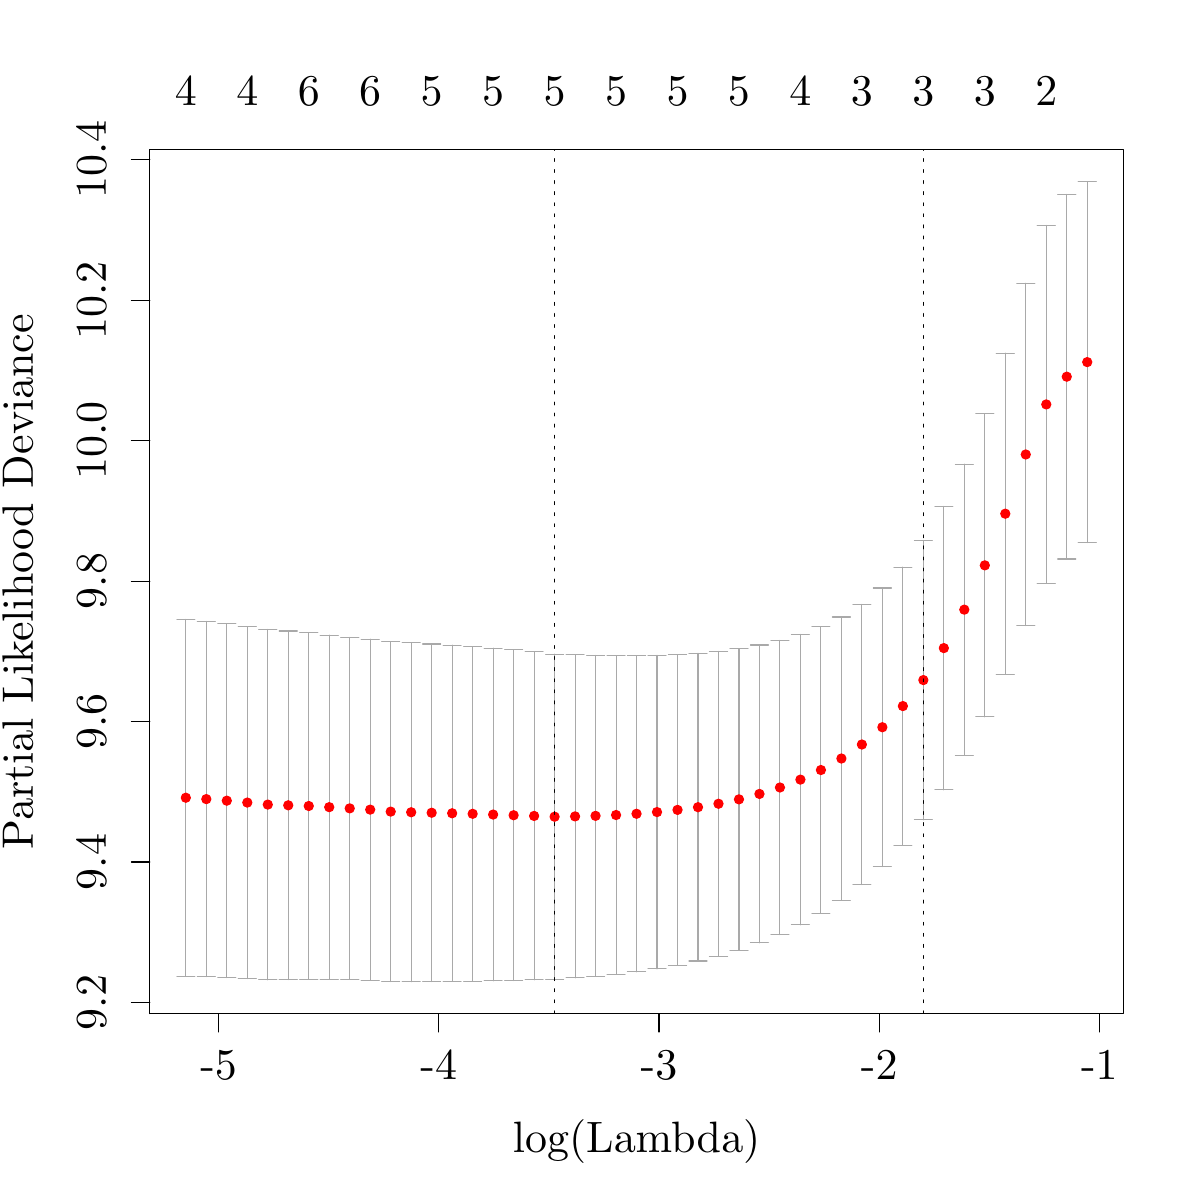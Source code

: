 % Created by tikzDevice version 0.8.1 on 2015-03-21 13:46:38
% !TEX encoding = UTF-8 Unicode
\documentclass[11pt]{memoir}
\nonstopmode

\usepackage{tikz}

\usepackage[active,tightpage,psfixbb]{preview}

\PreviewEnvironment{pgfpicture}

\setlength\PreviewBorder{0pt}

\usepackage{amsmath}
\newcommand{\SweaveOpts}[1]{}  % do not interfere with LaTeX
\newcommand{\SweaveInput}[1]{} % because they are not real TeX commands
\newcommand{\Sexpr}[1]{}       % will only be parsed by R


\usepackage{geometry}
\usepackage{amsmath}
\usepackage{lscape}
\geometry{verbose,tmargin=2.5cm,bmargin=2.5cm,lmargin=2.5cm,rmargin=2.5cm}


\begin{document}

\begin{tikzpicture}[x=1pt,y=1pt]
\definecolor{fillColor}{RGB}{255,255,255}
\path[use as bounding box,fill=fillColor,fill opacity=0.00] (0,0) rectangle (433.62,433.62);
\begin{scope}
\path[clip] (  0.00,  0.00) rectangle (433.62,433.62);
\definecolor{drawColor}{RGB}{0,0,0}

\path[draw=drawColor,line width= 0.4pt,line join=round,line cap=round] ( 78.98, 67.32) -- (397.26, 67.32);

\path[draw=drawColor,line width= 0.4pt,line join=round,line cap=round] ( 78.98, 67.32) -- ( 78.98, 60.72);

\path[draw=drawColor,line width= 0.4pt,line join=round,line cap=round] (158.55, 67.32) -- (158.55, 60.72);

\path[draw=drawColor,line width= 0.4pt,line join=round,line cap=round] (238.12, 67.32) -- (238.12, 60.72);

\path[draw=drawColor,line width= 0.4pt,line join=round,line cap=round] (317.69, 67.32) -- (317.69, 60.72);

\path[draw=drawColor,line width= 0.4pt,line join=round,line cap=round] (397.26, 67.32) -- (397.26, 60.72);

\node[text=drawColor,anchor=base,inner sep=0pt, outer sep=0pt, scale=  1.45] at ( 78.98, 43.56) {-5};

\node[text=drawColor,anchor=base,inner sep=0pt, outer sep=0pt, scale=  1.45] at (158.55, 43.56) {-4};

\node[text=drawColor,anchor=base,inner sep=0pt, outer sep=0pt, scale=  1.45] at (238.12, 43.56) {-3};

\node[text=drawColor,anchor=base,inner sep=0pt, outer sep=0pt, scale=  1.45] at (317.69, 43.56) {-2};

\node[text=drawColor,anchor=base,inner sep=0pt, outer sep=0pt, scale=  1.45] at (397.26, 43.56) {-1};

\path[draw=drawColor,line width= 0.4pt,line join=round,line cap=round] ( 54.12, 71.40) -- ( 54.12,375.88);

\path[draw=drawColor,line width= 0.4pt,line join=round,line cap=round] ( 54.12, 71.40) -- ( 47.52, 71.40);

\path[draw=drawColor,line width= 0.4pt,line join=round,line cap=round] ( 54.12,122.15) -- ( 47.52,122.15);

\path[draw=drawColor,line width= 0.4pt,line join=round,line cap=round] ( 54.12,172.90) -- ( 47.52,172.90);

\path[draw=drawColor,line width= 0.4pt,line join=round,line cap=round] ( 54.12,223.64) -- ( 47.52,223.64);

\path[draw=drawColor,line width= 0.4pt,line join=round,line cap=round] ( 54.12,274.39) -- ( 47.52,274.39);

\path[draw=drawColor,line width= 0.4pt,line join=round,line cap=round] ( 54.12,325.14) -- ( 47.52,325.14);

\path[draw=drawColor,line width= 0.4pt,line join=round,line cap=round] ( 54.12,375.88) -- ( 47.52,375.88);

\node[text=drawColor,rotate= 90.00,anchor=base,inner sep=0pt, outer sep=0pt, scale=  1.45] at ( 38.28, 71.40) {9.2};

\node[text=drawColor,rotate= 90.00,anchor=base,inner sep=0pt, outer sep=0pt, scale=  1.45] at ( 38.28,122.15) {9.4};

\node[text=drawColor,rotate= 90.00,anchor=base,inner sep=0pt, outer sep=0pt, scale=  1.45] at ( 38.28,172.90) {9.6};

\node[text=drawColor,rotate= 90.00,anchor=base,inner sep=0pt, outer sep=0pt, scale=  1.45] at ( 38.28,223.64) {9.8};

\node[text=drawColor,rotate= 90.00,anchor=base,inner sep=0pt, outer sep=0pt, scale=  1.45] at ( 38.28,274.39) {10.0};

\node[text=drawColor,rotate= 90.00,anchor=base,inner sep=0pt, outer sep=0pt, scale=  1.45] at ( 38.28,325.14) {10.2};

\node[text=drawColor,rotate= 90.00,anchor=base,inner sep=0pt, outer sep=0pt, scale=  1.45] at ( 38.28,375.88) {10.4};

\path[draw=drawColor,line width= 0.4pt,line join=round,line cap=round] ( 54.12, 67.32) --
	(405.90, 67.32) --
	(405.90,379.50) --
	( 54.12,379.50) --
	( 54.12, 67.32);
\end{scope}
\begin{scope}
\path[clip] (  0.00,  0.00) rectangle (433.62,433.62);
\definecolor{drawColor}{RGB}{0,0,0}

\node[text=drawColor,anchor=base,inner sep=0pt, outer sep=0pt, scale=  1.45] at (230.01, 17.16) {log(Lambda)};

\node[text=drawColor,rotate= 90.00,anchor=base,inner sep=0pt, outer sep=0pt, scale=  1.45] at ( 11.88,223.41) {Partial Likelihood Deviance};
\end{scope}
\begin{scope}
\path[clip] ( 54.12, 67.32) rectangle (405.90,379.50);
\definecolor{drawColor}{RGB}{169,169,169}

\path[draw=drawColor,line width= 0.4pt,line join=round,line cap=round] (392.87,367.94) -- (392.87,237.60);

\path[draw=drawColor,line width= 0.4pt,line join=round,line cap=round] (385.47,363.36) -- (385.47,231.64);

\path[draw=drawColor,line width= 0.4pt,line join=round,line cap=round] (378.07,352.15) -- (378.07,222.81);

\path[draw=drawColor,line width= 0.4pt,line join=round,line cap=round] (370.66,331.25) -- (370.66,207.53);

\path[draw=drawColor,line width= 0.4pt,line join=round,line cap=round] (363.26,306.01) -- (363.26,189.98);

\path[draw=drawColor,line width= 0.4pt,line join=round,line cap=round] (355.86,284.05) -- (355.86,174.62);

\path[draw=drawColor,line width= 0.4pt,line join=round,line cap=round] (348.45,265.89) -- (348.45,160.75);

\path[draw=drawColor,line width= 0.4pt,line join=round,line cap=round] (341.05,250.65) -- (341.05,148.20);

\path[draw=drawColor,line width= 0.4pt,line join=round,line cap=round] (333.65,238.34) -- (333.65,137.39);

\path[draw=drawColor,line width= 0.4pt,line join=round,line cap=round] (326.25,228.71) -- (326.25,128.25);

\path[draw=drawColor,line width= 0.4pt,line join=round,line cap=round] (318.84,221.14) -- (318.84,120.51);

\path[draw=drawColor,line width= 0.4pt,line join=round,line cap=round] (311.44,215.24) -- (311.44,113.94);

\path[draw=drawColor,line width= 0.4pt,line join=round,line cap=round] (304.04,210.68) -- (304.04,108.38);

\path[draw=drawColor,line width= 0.4pt,line join=round,line cap=round] (296.64,207.13) -- (296.64,103.62);

\path[draw=drawColor,line width= 0.4pt,line join=round,line cap=round] (289.23,204.33) -- (289.23, 99.46);

\path[draw=drawColor,line width= 0.4pt,line join=round,line cap=round] (281.83,202.19) -- (281.83, 95.94);

\path[draw=drawColor,line width= 0.4pt,line join=round,line cap=round] (274.43,200.55) -- (274.43, 92.92);

\path[draw=drawColor,line width= 0.4pt,line join=round,line cap=round] (267.02,199.23) -- (267.02, 90.31);

\path[draw=drawColor,line width= 0.4pt,line join=round,line cap=round] (259.62,198.22) -- (259.62, 88.13);

\path[draw=drawColor,line width= 0.4pt,line join=round,line cap=round] (252.22,197.53) -- (252.22, 86.35);

\path[draw=drawColor,line width= 0.4pt,line join=round,line cap=round] (244.82,197.08) -- (244.82, 84.84);

\path[draw=drawColor,line width= 0.4pt,line join=round,line cap=round] (237.41,196.81) -- (237.41, 83.54);

\path[draw=drawColor,line width= 0.4pt,line join=round,line cap=round] (230.01,196.68) -- (230.01, 82.45);

\path[draw=drawColor,line width= 0.4pt,line join=round,line cap=round] (222.61,196.67) -- (222.61, 81.56);

\path[draw=drawColor,line width= 0.4pt,line join=round,line cap=round] (215.20,196.77) -- (215.20, 80.84);

\path[draw=drawColor,line width= 0.4pt,line join=round,line cap=round] (207.80,196.96) -- (207.80, 80.26);

\path[draw=drawColor,line width= 0.4pt,line join=round,line cap=round] (200.40,197.20) -- (200.40, 79.80);

\path[draw=drawColor,line width= 0.4pt,line join=round,line cap=round] (193.00,198.04) -- (193.00, 79.52);

\path[draw=drawColor,line width= 0.4pt,line join=round,line cap=round] (185.59,198.76) -- (185.59, 79.31);

\path[draw=drawColor,line width= 0.4pt,line join=round,line cap=round] (178.19,199.37) -- (178.19, 79.18);

\path[draw=drawColor,line width= 0.4pt,line join=round,line cap=round] (170.79,199.98) -- (170.79, 79.11);

\path[draw=drawColor,line width= 0.4pt,line join=round,line cap=round] (163.39,200.47) -- (163.39, 79.02);

\path[draw=drawColor,line width= 0.4pt,line join=round,line cap=round] (155.98,200.91) -- (155.98, 78.94);

\path[draw=drawColor,line width= 0.4pt,line join=round,line cap=round] (148.58,201.33) -- (148.58, 78.88);

\path[draw=drawColor,line width= 0.4pt,line join=round,line cap=round] (141.18,201.79) -- (141.18, 78.90);

\path[draw=drawColor,line width= 0.4pt,line join=round,line cap=round] (133.77,202.67) -- (133.77, 79.45);

\path[draw=drawColor,line width= 0.4pt,line join=round,line cap=round] (126.37,203.30) -- (126.37, 79.72);

\path[draw=drawColor,line width= 0.4pt,line join=round,line cap=round] (118.97,204.08) -- (118.97, 79.82);

\path[draw=drawColor,line width= 0.4pt,line join=round,line cap=round] (111.57,204.99) -- (111.57, 79.75);

\path[draw=drawColor,line width= 0.4pt,line join=round,line cap=round] (104.16,205.59) -- (104.16, 79.65);

\path[draw=drawColor,line width= 0.4pt,line join=round,line cap=round] ( 96.76,206.17) -- ( 96.76, 79.58);

\path[draw=drawColor,line width= 0.4pt,line join=round,line cap=round] ( 89.36,207.21) -- ( 89.36, 80.00);

\path[draw=drawColor,line width= 0.4pt,line join=round,line cap=round] ( 81.95,208.19) -- ( 81.95, 80.40);

\path[draw=drawColor,line width= 0.4pt,line join=round,line cap=round] ( 74.55,209.03) -- ( 74.55, 80.69);

\path[draw=drawColor,line width= 0.4pt,line join=round,line cap=round] ( 67.15,209.80) -- ( 67.15, 80.92);

\path[draw=drawColor,line width= 0.4pt,line join=round,line cap=round] (389.61,367.94) -- (396.13,367.94);

\path[draw=drawColor,line width= 0.4pt,line join=round,line cap=round] (382.21,363.36) -- (388.73,363.36);

\path[draw=drawColor,line width= 0.4pt,line join=round,line cap=round] (374.81,352.15) -- (381.32,352.15);

\path[draw=drawColor,line width= 0.4pt,line join=round,line cap=round] (367.41,331.25) -- (373.92,331.25);

\path[draw=drawColor,line width= 0.4pt,line join=round,line cap=round] (360.00,306.01) -- (366.52,306.01);

\path[draw=drawColor,line width= 0.4pt,line join=round,line cap=round] (352.60,284.05) -- (359.11,284.05);

\path[draw=drawColor,line width= 0.4pt,line join=round,line cap=round] (345.20,265.89) -- (351.71,265.89);

\path[draw=drawColor,line width= 0.4pt,line join=round,line cap=round] (337.79,250.65) -- (344.31,250.65);

\path[draw=drawColor,line width= 0.4pt,line join=round,line cap=round] (330.39,238.34) -- (336.91,238.34);

\path[draw=drawColor,line width= 0.4pt,line join=round,line cap=round] (322.99,228.71) -- (329.50,228.71);

\path[draw=drawColor,line width= 0.4pt,line join=round,line cap=round] (315.59,221.14) -- (322.10,221.14);

\path[draw=drawColor,line width= 0.4pt,line join=round,line cap=round] (308.18,215.24) -- (314.70,215.24);

\path[draw=drawColor,line width= 0.4pt,line join=round,line cap=round] (300.78,210.68) -- (307.30,210.68);

\path[draw=drawColor,line width= 0.4pt,line join=round,line cap=round] (293.38,207.13) -- (299.89,207.13);

\path[draw=drawColor,line width= 0.4pt,line join=round,line cap=round] (285.98,204.33) -- (292.49,204.33);

\path[draw=drawColor,line width= 0.4pt,line join=round,line cap=round] (278.57,202.19) -- (285.09,202.19);

\path[draw=drawColor,line width= 0.4pt,line join=round,line cap=round] (271.17,200.55) -- (277.68,200.55);

\path[draw=drawColor,line width= 0.4pt,line join=round,line cap=round] (263.77,199.23) -- (270.28,199.23);

\path[draw=drawColor,line width= 0.4pt,line join=round,line cap=round] (256.36,198.22) -- (262.88,198.22);

\path[draw=drawColor,line width= 0.4pt,line join=round,line cap=round] (248.96,197.53) -- (255.48,197.53);

\path[draw=drawColor,line width= 0.4pt,line join=round,line cap=round] (241.56,197.08) -- (248.07,197.08);

\path[draw=drawColor,line width= 0.4pt,line join=round,line cap=round] (234.16,196.81) -- (240.67,196.81);

\path[draw=drawColor,line width= 0.4pt,line join=round,line cap=round] (226.75,196.68) -- (233.27,196.68);

\path[draw=drawColor,line width= 0.4pt,line join=round,line cap=round] (219.35,196.67) -- (225.86,196.67);

\path[draw=drawColor,line width= 0.4pt,line join=round,line cap=round] (211.95,196.77) -- (218.46,196.77);

\path[draw=drawColor,line width= 0.4pt,line join=round,line cap=round] (204.54,196.96) -- (211.06,196.96);

\path[draw=drawColor,line width= 0.4pt,line join=round,line cap=round] (197.14,197.20) -- (203.66,197.20);

\path[draw=drawColor,line width= 0.4pt,line join=round,line cap=round] (189.74,198.04) -- (196.25,198.04);

\path[draw=drawColor,line width= 0.4pt,line join=round,line cap=round] (182.34,198.76) -- (188.85,198.76);

\path[draw=drawColor,line width= 0.4pt,line join=round,line cap=round] (174.93,199.37) -- (181.45,199.37);

\path[draw=drawColor,line width= 0.4pt,line join=round,line cap=round] (167.53,199.98) -- (174.05,199.98);

\path[draw=drawColor,line width= 0.4pt,line join=round,line cap=round] (160.13,200.47) -- (166.64,200.47);

\path[draw=drawColor,line width= 0.4pt,line join=round,line cap=round] (152.72,200.91) -- (159.24,200.91);

\path[draw=drawColor,line width= 0.4pt,line join=round,line cap=round] (145.32,201.33) -- (151.84,201.33);

\path[draw=drawColor,line width= 0.4pt,line join=round,line cap=round] (137.92,201.79) -- (144.43,201.79);

\path[draw=drawColor,line width= 0.4pt,line join=round,line cap=round] (130.52,202.67) -- (137.03,202.67);

\path[draw=drawColor,line width= 0.4pt,line join=round,line cap=round] (123.11,203.30) -- (129.63,203.30);

\path[draw=drawColor,line width= 0.4pt,line join=round,line cap=round] (115.71,204.08) -- (122.23,204.08);

\path[draw=drawColor,line width= 0.4pt,line join=round,line cap=round] (108.31,204.99) -- (114.82,204.99);

\path[draw=drawColor,line width= 0.4pt,line join=round,line cap=round] (100.91,205.59) -- (107.42,205.59);

\path[draw=drawColor,line width= 0.4pt,line join=round,line cap=round] ( 93.50,206.17) -- (100.02,206.17);

\path[draw=drawColor,line width= 0.4pt,line join=round,line cap=round] ( 86.10,207.21) -- ( 92.61,207.21);

\path[draw=drawColor,line width= 0.4pt,line join=round,line cap=round] ( 78.70,208.19) -- ( 85.21,208.19);

\path[draw=drawColor,line width= 0.4pt,line join=round,line cap=round] ( 71.29,209.03) -- ( 77.81,209.03);

\path[draw=drawColor,line width= 0.4pt,line join=round,line cap=round] ( 63.89,209.80) -- ( 70.41,209.80);

\path[draw=drawColor,line width= 0.4pt,line join=round,line cap=round] (389.61,237.60) -- (396.13,237.60);

\path[draw=drawColor,line width= 0.4pt,line join=round,line cap=round] (382.21,231.64) -- (388.73,231.64);

\path[draw=drawColor,line width= 0.4pt,line join=round,line cap=round] (374.81,222.81) -- (381.32,222.81);

\path[draw=drawColor,line width= 0.4pt,line join=round,line cap=round] (367.41,207.53) -- (373.92,207.53);

\path[draw=drawColor,line width= 0.4pt,line join=round,line cap=round] (360.00,189.98) -- (366.52,189.98);

\path[draw=drawColor,line width= 0.4pt,line join=round,line cap=round] (352.60,174.62) -- (359.11,174.62);

\path[draw=drawColor,line width= 0.4pt,line join=round,line cap=round] (345.20,160.75) -- (351.71,160.75);

\path[draw=drawColor,line width= 0.4pt,line join=round,line cap=round] (337.79,148.20) -- (344.31,148.20);

\path[draw=drawColor,line width= 0.4pt,line join=round,line cap=round] (330.39,137.39) -- (336.91,137.39);

\path[draw=drawColor,line width= 0.4pt,line join=round,line cap=round] (322.99,128.25) -- (329.50,128.25);

\path[draw=drawColor,line width= 0.4pt,line join=round,line cap=round] (315.59,120.51) -- (322.10,120.51);

\path[draw=drawColor,line width= 0.4pt,line join=round,line cap=round] (308.18,113.94) -- (314.70,113.94);

\path[draw=drawColor,line width= 0.4pt,line join=round,line cap=round] (300.78,108.38) -- (307.30,108.38);

\path[draw=drawColor,line width= 0.4pt,line join=round,line cap=round] (293.38,103.62) -- (299.89,103.62);

\path[draw=drawColor,line width= 0.4pt,line join=round,line cap=round] (285.98, 99.46) -- (292.49, 99.46);

\path[draw=drawColor,line width= 0.4pt,line join=round,line cap=round] (278.57, 95.94) -- (285.09, 95.94);

\path[draw=drawColor,line width= 0.4pt,line join=round,line cap=round] (271.17, 92.92) -- (277.68, 92.92);

\path[draw=drawColor,line width= 0.4pt,line join=round,line cap=round] (263.77, 90.31) -- (270.28, 90.31);

\path[draw=drawColor,line width= 0.4pt,line join=round,line cap=round] (256.36, 88.13) -- (262.88, 88.13);

\path[draw=drawColor,line width= 0.4pt,line join=round,line cap=round] (248.96, 86.35) -- (255.48, 86.35);

\path[draw=drawColor,line width= 0.4pt,line join=round,line cap=round] (241.56, 84.84) -- (248.07, 84.84);

\path[draw=drawColor,line width= 0.4pt,line join=round,line cap=round] (234.16, 83.54) -- (240.67, 83.54);

\path[draw=drawColor,line width= 0.4pt,line join=round,line cap=round] (226.75, 82.45) -- (233.27, 82.45);

\path[draw=drawColor,line width= 0.4pt,line join=round,line cap=round] (219.35, 81.56) -- (225.86, 81.56);

\path[draw=drawColor,line width= 0.4pt,line join=round,line cap=round] (211.95, 80.84) -- (218.46, 80.84);

\path[draw=drawColor,line width= 0.4pt,line join=round,line cap=round] (204.54, 80.26) -- (211.06, 80.26);

\path[draw=drawColor,line width= 0.4pt,line join=round,line cap=round] (197.14, 79.80) -- (203.66, 79.80);

\path[draw=drawColor,line width= 0.4pt,line join=round,line cap=round] (189.74, 79.52) -- (196.25, 79.52);

\path[draw=drawColor,line width= 0.4pt,line join=round,line cap=round] (182.34, 79.31) -- (188.85, 79.31);

\path[draw=drawColor,line width= 0.4pt,line join=round,line cap=round] (174.93, 79.18) -- (181.45, 79.18);

\path[draw=drawColor,line width= 0.4pt,line join=round,line cap=round] (167.53, 79.11) -- (174.05, 79.11);

\path[draw=drawColor,line width= 0.4pt,line join=round,line cap=round] (160.13, 79.02) -- (166.64, 79.02);

\path[draw=drawColor,line width= 0.4pt,line join=round,line cap=round] (152.72, 78.94) -- (159.24, 78.94);

\path[draw=drawColor,line width= 0.4pt,line join=round,line cap=round] (145.32, 78.88) -- (151.84, 78.88);

\path[draw=drawColor,line width= 0.4pt,line join=round,line cap=round] (137.92, 78.90) -- (144.43, 78.90);

\path[draw=drawColor,line width= 0.4pt,line join=round,line cap=round] (130.52, 79.45) -- (137.03, 79.45);

\path[draw=drawColor,line width= 0.4pt,line join=round,line cap=round] (123.11, 79.72) -- (129.63, 79.72);

\path[draw=drawColor,line width= 0.4pt,line join=round,line cap=round] (115.71, 79.82) -- (122.23, 79.82);

\path[draw=drawColor,line width= 0.4pt,line join=round,line cap=round] (108.31, 79.75) -- (114.82, 79.75);

\path[draw=drawColor,line width= 0.4pt,line join=round,line cap=round] (100.91, 79.65) -- (107.42, 79.65);

\path[draw=drawColor,line width= 0.4pt,line join=round,line cap=round] ( 93.50, 79.58) -- (100.02, 79.58);

\path[draw=drawColor,line width= 0.4pt,line join=round,line cap=round] ( 86.10, 80.00) -- ( 92.61, 80.00);

\path[draw=drawColor,line width= 0.4pt,line join=round,line cap=round] ( 78.70, 80.40) -- ( 85.21, 80.40);

\path[draw=drawColor,line width= 0.4pt,line join=round,line cap=round] ( 71.29, 80.69) -- ( 77.81, 80.69);

\path[draw=drawColor,line width= 0.4pt,line join=round,line cap=round] ( 63.89, 80.92) -- ( 70.41, 80.92);
\definecolor{drawColor}{RGB}{255,0,0}
\definecolor{fillColor}{RGB}{255,0,0}

\path[draw=drawColor,line width= 0.4pt,line join=round,line cap=round,fill=fillColor] (392.87,302.77) circle (  1.65);

\path[draw=drawColor,line width= 0.4pt,line join=round,line cap=round,fill=fillColor] (385.47,297.50) circle (  1.65);

\path[draw=drawColor,line width= 0.4pt,line join=round,line cap=round,fill=fillColor] (378.07,287.48) circle (  1.65);

\path[draw=drawColor,line width= 0.4pt,line join=round,line cap=round,fill=fillColor] (370.66,269.39) circle (  1.65);

\path[draw=drawColor,line width= 0.4pt,line join=round,line cap=round,fill=fillColor] (363.26,247.99) circle (  1.65);

\path[draw=drawColor,line width= 0.4pt,line join=round,line cap=round,fill=fillColor] (355.86,229.33) circle (  1.65);

\path[draw=drawColor,line width= 0.4pt,line join=round,line cap=round,fill=fillColor] (348.45,213.32) circle (  1.65);

\path[draw=drawColor,line width= 0.4pt,line join=round,line cap=round,fill=fillColor] (341.05,199.43) circle (  1.65);

\path[draw=drawColor,line width= 0.4pt,line join=round,line cap=round,fill=fillColor] (333.65,187.87) circle (  1.65);

\path[draw=drawColor,line width= 0.4pt,line join=round,line cap=round,fill=fillColor] (326.25,178.48) circle (  1.65);

\path[draw=drawColor,line width= 0.4pt,line join=round,line cap=round,fill=fillColor] (318.84,170.83) circle (  1.65);

\path[draw=drawColor,line width= 0.4pt,line join=round,line cap=round,fill=fillColor] (311.44,164.59) circle (  1.65);

\path[draw=drawColor,line width= 0.4pt,line join=round,line cap=round,fill=fillColor] (304.04,159.53) circle (  1.65);

\path[draw=drawColor,line width= 0.4pt,line join=round,line cap=round,fill=fillColor] (296.64,155.37) circle (  1.65);

\path[draw=drawColor,line width= 0.4pt,line join=round,line cap=round,fill=fillColor] (289.23,151.90) circle (  1.65);

\path[draw=drawColor,line width= 0.4pt,line join=round,line cap=round,fill=fillColor] (281.83,149.06) circle (  1.65);

\path[draw=drawColor,line width= 0.4pt,line join=round,line cap=round,fill=fillColor] (274.43,146.73) circle (  1.65);

\path[draw=drawColor,line width= 0.4pt,line join=round,line cap=round,fill=fillColor] (267.02,144.77) circle (  1.65);

\path[draw=drawColor,line width= 0.4pt,line join=round,line cap=round,fill=fillColor] (259.62,143.18) circle (  1.65);

\path[draw=drawColor,line width= 0.4pt,line join=round,line cap=round,fill=fillColor] (252.22,141.94) circle (  1.65);

\path[draw=drawColor,line width= 0.4pt,line join=round,line cap=round,fill=fillColor] (244.82,140.96) circle (  1.65);

\path[draw=drawColor,line width= 0.4pt,line join=round,line cap=round,fill=fillColor] (237.41,140.18) circle (  1.65);

\path[draw=drawColor,line width= 0.4pt,line join=round,line cap=round,fill=fillColor] (230.01,139.56) circle (  1.65);

\path[draw=drawColor,line width= 0.4pt,line join=round,line cap=round,fill=fillColor] (222.61,139.11) circle (  1.65);

\path[draw=drawColor,line width= 0.4pt,line join=round,line cap=round,fill=fillColor] (215.20,138.81) circle (  1.65);

\path[draw=drawColor,line width= 0.4pt,line join=round,line cap=round,fill=fillColor] (207.80,138.61) circle (  1.65);

\path[draw=drawColor,line width= 0.4pt,line join=round,line cap=round,fill=fillColor] (200.40,138.50) circle (  1.65);

\path[draw=drawColor,line width= 0.4pt,line join=round,line cap=round,fill=fillColor] (193.00,138.78) circle (  1.65);

\path[draw=drawColor,line width= 0.4pt,line join=round,line cap=round,fill=fillColor] (185.59,139.03) circle (  1.65);

\path[draw=drawColor,line width= 0.4pt,line join=round,line cap=round,fill=fillColor] (178.19,139.28) circle (  1.65);

\path[draw=drawColor,line width= 0.4pt,line join=round,line cap=round,fill=fillColor] (170.79,139.55) circle (  1.65);

\path[draw=drawColor,line width= 0.4pt,line join=round,line cap=round,fill=fillColor] (163.39,139.74) circle (  1.65);

\path[draw=drawColor,line width= 0.4pt,line join=round,line cap=round,fill=fillColor] (155.98,139.93) circle (  1.65);

\path[draw=drawColor,line width= 0.4pt,line join=round,line cap=round,fill=fillColor] (148.58,140.11) circle (  1.65);

\path[draw=drawColor,line width= 0.4pt,line join=round,line cap=round,fill=fillColor] (141.18,140.34) circle (  1.65);

\path[draw=drawColor,line width= 0.4pt,line join=round,line cap=round,fill=fillColor] (133.77,141.06) circle (  1.65);

\path[draw=drawColor,line width= 0.4pt,line join=round,line cap=round,fill=fillColor] (126.37,141.51) circle (  1.65);

\path[draw=drawColor,line width= 0.4pt,line join=round,line cap=round,fill=fillColor] (118.97,141.95) circle (  1.65);

\path[draw=drawColor,line width= 0.4pt,line join=round,line cap=round,fill=fillColor] (111.57,142.37) circle (  1.65);

\path[draw=drawColor,line width= 0.4pt,line join=round,line cap=round,fill=fillColor] (104.16,142.62) circle (  1.65);

\path[draw=drawColor,line width= 0.4pt,line join=round,line cap=round,fill=fillColor] ( 96.76,142.88) circle (  1.65);

\path[draw=drawColor,line width= 0.4pt,line join=round,line cap=round,fill=fillColor] ( 89.36,143.61) circle (  1.65);

\path[draw=drawColor,line width= 0.4pt,line join=round,line cap=round,fill=fillColor] ( 81.95,144.29) circle (  1.65);

\path[draw=drawColor,line width= 0.4pt,line join=round,line cap=round,fill=fillColor] ( 74.55,144.86) circle (  1.65);

\path[draw=drawColor,line width= 0.4pt,line join=round,line cap=round,fill=fillColor] ( 67.15,145.36) circle (  1.65);
\end{scope}
\begin{scope}
\path[clip] (  0.00,  0.00) rectangle (433.62,433.62);
\definecolor{drawColor}{RGB}{0,0,0}

\node[text=drawColor,anchor=base,inner sep=0pt, outer sep=0pt, scale=  1.45] at ( 67.15,395.34) {4};

\node[text=drawColor,anchor=base,inner sep=0pt, outer sep=0pt, scale=  1.45] at ( 89.36,395.34) {4};

\node[text=drawColor,anchor=base,inner sep=0pt, outer sep=0pt, scale=  1.45] at (111.57,395.34) {6};

\node[text=drawColor,anchor=base,inner sep=0pt, outer sep=0pt, scale=  1.45] at (133.77,395.34) {6};

\node[text=drawColor,anchor=base,inner sep=0pt, outer sep=0pt, scale=  1.45] at (155.98,395.34) {5};

\node[text=drawColor,anchor=base,inner sep=0pt, outer sep=0pt, scale=  1.45] at (178.19,395.34) {5};

\node[text=drawColor,anchor=base,inner sep=0pt, outer sep=0pt, scale=  1.45] at (200.40,395.34) {5};

\node[text=drawColor,anchor=base,inner sep=0pt, outer sep=0pt, scale=  1.45] at (222.61,395.34) {5};

\node[text=drawColor,anchor=base,inner sep=0pt, outer sep=0pt, scale=  1.45] at (244.82,395.34) {5};

\node[text=drawColor,anchor=base,inner sep=0pt, outer sep=0pt, scale=  1.45] at (267.02,395.34) {5};

\node[text=drawColor,anchor=base,inner sep=0pt, outer sep=0pt, scale=  1.45] at (289.23,395.34) {4};

\node[text=drawColor,anchor=base,inner sep=0pt, outer sep=0pt, scale=  1.45] at (311.44,395.34) {3};

\node[text=drawColor,anchor=base,inner sep=0pt, outer sep=0pt, scale=  1.45] at (333.65,395.34) {3};

\node[text=drawColor,anchor=base,inner sep=0pt, outer sep=0pt, scale=  1.45] at (355.86,395.34) {3};

\node[text=drawColor,anchor=base,inner sep=0pt, outer sep=0pt, scale=  1.45] at (378.07,395.34) {2};
\end{scope}
\begin{scope}
\path[clip] ( 54.12, 67.32) rectangle (405.90,379.50);
\definecolor{drawColor}{RGB}{0,0,0}

\path[draw=drawColor,line width= 0.4pt,dash pattern=on 1pt off 3pt ,line join=round,line cap=round] (200.40, 67.32) -- (200.40,379.50);

\path[draw=drawColor,line width= 0.4pt,dash pattern=on 1pt off 3pt ,line join=round,line cap=round] (333.65, 67.32) -- (333.65,379.50);
\end{scope}
\end{tikzpicture}

\end{document}
